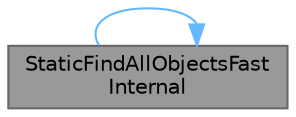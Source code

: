 digraph "StaticFindAllObjectsFastInternal"
{
 // INTERACTIVE_SVG=YES
 // LATEX_PDF_SIZE
  bgcolor="transparent";
  edge [fontname=Helvetica,fontsize=10,labelfontname=Helvetica,labelfontsize=10];
  node [fontname=Helvetica,fontsize=10,shape=box,height=0.2,width=0.4];
  rankdir="RL";
  Node1 [id="Node000001",label="StaticFindAllObjectsFast\lInternal",height=0.2,width=0.4,color="gray40", fillcolor="grey60", style="filled", fontcolor="black",tooltip="Private internal version of StaticFindAllObjectsFast that allows using 0 exclusion flags."];
  Node1 -> Node1 [id="edge1_Node000001_Node000001",dir="back",color="steelblue1",style="solid",tooltip=" "];
}
